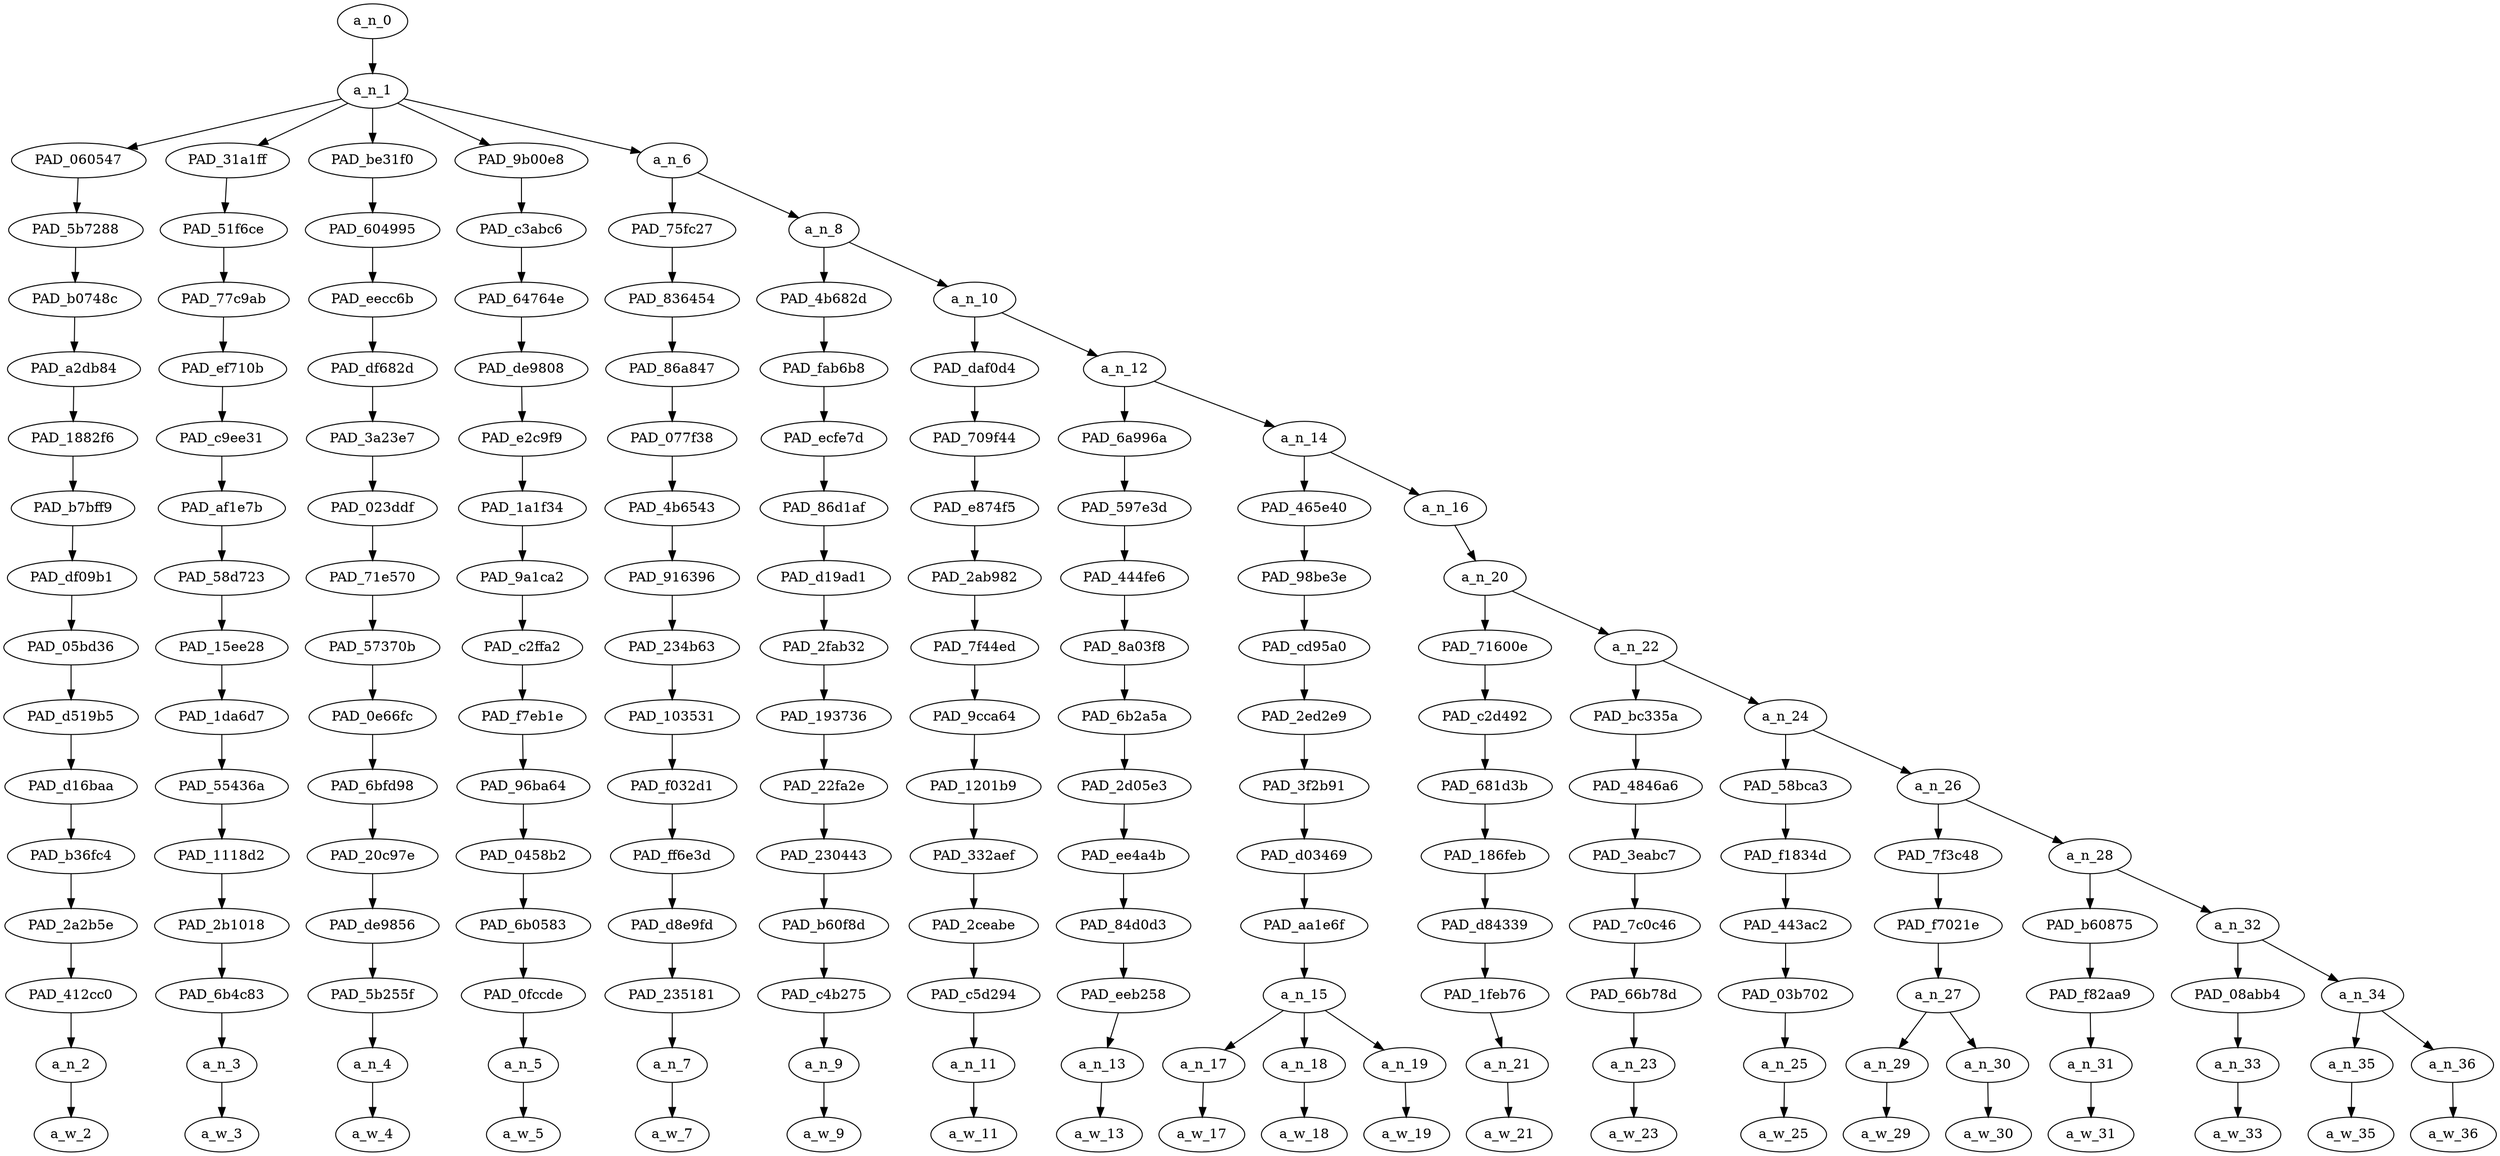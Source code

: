 strict digraph "" {
	a_n_0	[div_dir=1,
		index=0,
		level=16,
		pos="2.219287109375,16!",
		text_span="[0, 1, 2, 3, 4, 5, 6, 7, 8, 9, 10, 11, 12, 13, 14, 15, 16, 17, 18, 19]",
		value=1.00000000];
	a_n_1	[div_dir=1,
		index=0,
		level=15,
		pos="2.219287109375,15!",
		text_span="[0, 1, 2, 3, 4, 5, 6, 7, 8, 9, 10, 11, 12, 13, 14, 15, 16, 17, 18, 19]",
		value=0.99903807];
	a_n_0 -> a_n_1;
	PAD_060547	[div_dir=1,
		index=0,
		level=14,
		pos="0.0,14!",
		text_span="[0]",
		value=0.05074373];
	a_n_1 -> PAD_060547;
	PAD_31a1ff	[div_dir=1,
		index=1,
		level=14,
		pos="1.0,14!",
		text_span="[1]",
		value=0.03250442];
	a_n_1 -> PAD_31a1ff;
	PAD_be31f0	[div_dir=1,
		index=2,
		level=14,
		pos="2.0,14!",
		text_span="[2]",
		value=0.03330964];
	a_n_1 -> PAD_be31f0;
	PAD_9b00e8	[div_dir=1,
		index=3,
		level=14,
		pos="3.0,14!",
		text_span="[3]",
		value=0.03236210];
	a_n_1 -> PAD_9b00e8;
	a_n_6	[div_dir=1,
		index=4,
		level=14,
		pos="5.096435546875,14!",
		text_span="[4, 5, 6, 7, 8, 9, 10, 11, 12, 13, 14, 15, 16, 17, 18, 19]",
		value=0.84915626];
	a_n_1 -> a_n_6;
	PAD_5b7288	[div_dir=1,
		index=0,
		level=13,
		pos="0.0,13!",
		text_span="[0]",
		value=0.05074373];
	PAD_060547 -> PAD_5b7288;
	PAD_b0748c	[div_dir=1,
		index=0,
		level=12,
		pos="0.0,12!",
		text_span="[0]",
		value=0.05074373];
	PAD_5b7288 -> PAD_b0748c;
	PAD_a2db84	[div_dir=1,
		index=0,
		level=11,
		pos="0.0,11!",
		text_span="[0]",
		value=0.05074373];
	PAD_b0748c -> PAD_a2db84;
	PAD_1882f6	[div_dir=1,
		index=0,
		level=10,
		pos="0.0,10!",
		text_span="[0]",
		value=0.05074373];
	PAD_a2db84 -> PAD_1882f6;
	PAD_b7bff9	[div_dir=1,
		index=0,
		level=9,
		pos="0.0,9!",
		text_span="[0]",
		value=0.05074373];
	PAD_1882f6 -> PAD_b7bff9;
	PAD_df09b1	[div_dir=1,
		index=0,
		level=8,
		pos="0.0,8!",
		text_span="[0]",
		value=0.05074373];
	PAD_b7bff9 -> PAD_df09b1;
	PAD_05bd36	[div_dir=1,
		index=0,
		level=7,
		pos="0.0,7!",
		text_span="[0]",
		value=0.05074373];
	PAD_df09b1 -> PAD_05bd36;
	PAD_d519b5	[div_dir=1,
		index=0,
		level=6,
		pos="0.0,6!",
		text_span="[0]",
		value=0.05074373];
	PAD_05bd36 -> PAD_d519b5;
	PAD_d16baa	[div_dir=1,
		index=0,
		level=5,
		pos="0.0,5!",
		text_span="[0]",
		value=0.05074373];
	PAD_d519b5 -> PAD_d16baa;
	PAD_b36fc4	[div_dir=1,
		index=0,
		level=4,
		pos="0.0,4!",
		text_span="[0]",
		value=0.05074373];
	PAD_d16baa -> PAD_b36fc4;
	PAD_2a2b5e	[div_dir=1,
		index=0,
		level=3,
		pos="0.0,3!",
		text_span="[0]",
		value=0.05074373];
	PAD_b36fc4 -> PAD_2a2b5e;
	PAD_412cc0	[div_dir=1,
		index=0,
		level=2,
		pos="0.0,2!",
		text_span="[0]",
		value=0.05074373];
	PAD_2a2b5e -> PAD_412cc0;
	a_n_2	[div_dir=1,
		index=0,
		level=1,
		pos="0.0,1!",
		text_span="[0]",
		value=0.05074373];
	PAD_412cc0 -> a_n_2;
	a_w_2	[div_dir=0,
		index=0,
		level=0,
		pos="0,0!",
		text_span="[0]",
		value=lock];
	a_n_2 -> a_w_2;
	PAD_51f6ce	[div_dir=1,
		index=1,
		level=13,
		pos="1.0,13!",
		text_span="[1]",
		value=0.03250442];
	PAD_31a1ff -> PAD_51f6ce;
	PAD_77c9ab	[div_dir=1,
		index=1,
		level=12,
		pos="1.0,12!",
		text_span="[1]",
		value=0.03250442];
	PAD_51f6ce -> PAD_77c9ab;
	PAD_ef710b	[div_dir=1,
		index=1,
		level=11,
		pos="1.0,11!",
		text_span="[1]",
		value=0.03250442];
	PAD_77c9ab -> PAD_ef710b;
	PAD_c9ee31	[div_dir=1,
		index=1,
		level=10,
		pos="1.0,10!",
		text_span="[1]",
		value=0.03250442];
	PAD_ef710b -> PAD_c9ee31;
	PAD_af1e7b	[div_dir=1,
		index=1,
		level=9,
		pos="1.0,9!",
		text_span="[1]",
		value=0.03250442];
	PAD_c9ee31 -> PAD_af1e7b;
	PAD_58d723	[div_dir=1,
		index=1,
		level=8,
		pos="1.0,8!",
		text_span="[1]",
		value=0.03250442];
	PAD_af1e7b -> PAD_58d723;
	PAD_15ee28	[div_dir=1,
		index=1,
		level=7,
		pos="1.0,7!",
		text_span="[1]",
		value=0.03250442];
	PAD_58d723 -> PAD_15ee28;
	PAD_1da6d7	[div_dir=1,
		index=1,
		level=6,
		pos="1.0,6!",
		text_span="[1]",
		value=0.03250442];
	PAD_15ee28 -> PAD_1da6d7;
	PAD_55436a	[div_dir=1,
		index=1,
		level=5,
		pos="1.0,5!",
		text_span="[1]",
		value=0.03250442];
	PAD_1da6d7 -> PAD_55436a;
	PAD_1118d2	[div_dir=1,
		index=1,
		level=4,
		pos="1.0,4!",
		text_span="[1]",
		value=0.03250442];
	PAD_55436a -> PAD_1118d2;
	PAD_2b1018	[div_dir=1,
		index=1,
		level=3,
		pos="1.0,3!",
		text_span="[1]",
		value=0.03250442];
	PAD_1118d2 -> PAD_2b1018;
	PAD_6b4c83	[div_dir=1,
		index=1,
		level=2,
		pos="1.0,2!",
		text_span="[1]",
		value=0.03250442];
	PAD_2b1018 -> PAD_6b4c83;
	a_n_3	[div_dir=1,
		index=1,
		level=1,
		pos="1.0,1!",
		text_span="[1]",
		value=0.03250442];
	PAD_6b4c83 -> a_n_3;
	a_w_3	[div_dir=0,
		index=1,
		level=0,
		pos="1,0!",
		text_span="[1]",
		value=her];
	a_n_3 -> a_w_3;
	PAD_604995	[div_dir=1,
		index=2,
		level=13,
		pos="2.0,13!",
		text_span="[2]",
		value=0.03330964];
	PAD_be31f0 -> PAD_604995;
	PAD_eecc6b	[div_dir=1,
		index=2,
		level=12,
		pos="2.0,12!",
		text_span="[2]",
		value=0.03330964];
	PAD_604995 -> PAD_eecc6b;
	PAD_df682d	[div_dir=1,
		index=2,
		level=11,
		pos="2.0,11!",
		text_span="[2]",
		value=0.03330964];
	PAD_eecc6b -> PAD_df682d;
	PAD_3a23e7	[div_dir=1,
		index=2,
		level=10,
		pos="2.0,10!",
		text_span="[2]",
		value=0.03330964];
	PAD_df682d -> PAD_3a23e7;
	PAD_023ddf	[div_dir=1,
		index=2,
		level=9,
		pos="2.0,9!",
		text_span="[2]",
		value=0.03330964];
	PAD_3a23e7 -> PAD_023ddf;
	PAD_71e570	[div_dir=1,
		index=2,
		level=8,
		pos="2.0,8!",
		text_span="[2]",
		value=0.03330964];
	PAD_023ddf -> PAD_71e570;
	PAD_57370b	[div_dir=1,
		index=2,
		level=7,
		pos="2.0,7!",
		text_span="[2]",
		value=0.03330964];
	PAD_71e570 -> PAD_57370b;
	PAD_0e66fc	[div_dir=1,
		index=2,
		level=6,
		pos="2.0,6!",
		text_span="[2]",
		value=0.03330964];
	PAD_57370b -> PAD_0e66fc;
	PAD_6bfd98	[div_dir=1,
		index=2,
		level=5,
		pos="2.0,5!",
		text_span="[2]",
		value=0.03330964];
	PAD_0e66fc -> PAD_6bfd98;
	PAD_20c97e	[div_dir=1,
		index=2,
		level=4,
		pos="2.0,4!",
		text_span="[2]",
		value=0.03330964];
	PAD_6bfd98 -> PAD_20c97e;
	PAD_de9856	[div_dir=1,
		index=2,
		level=3,
		pos="2.0,3!",
		text_span="[2]",
		value=0.03330964];
	PAD_20c97e -> PAD_de9856;
	PAD_5b255f	[div_dir=1,
		index=2,
		level=2,
		pos="2.0,2!",
		text_span="[2]",
		value=0.03330964];
	PAD_de9856 -> PAD_5b255f;
	a_n_4	[div_dir=1,
		index=2,
		level=1,
		pos="2.0,1!",
		text_span="[2]",
		value=0.03330964];
	PAD_5b255f -> a_n_4;
	a_w_4	[div_dir=0,
		index=2,
		level=0,
		pos="2,0!",
		text_span="[2]",
		value=up];
	a_n_4 -> a_w_4;
	PAD_c3abc6	[div_dir=1,
		index=3,
		level=13,
		pos="3.0,13!",
		text_span="[3]",
		value=0.03236210];
	PAD_9b00e8 -> PAD_c3abc6;
	PAD_64764e	[div_dir=1,
		index=3,
		level=12,
		pos="3.0,12!",
		text_span="[3]",
		value=0.03236210];
	PAD_c3abc6 -> PAD_64764e;
	PAD_de9808	[div_dir=1,
		index=3,
		level=11,
		pos="3.0,11!",
		text_span="[3]",
		value=0.03236210];
	PAD_64764e -> PAD_de9808;
	PAD_e2c9f9	[div_dir=1,
		index=3,
		level=10,
		pos="3.0,10!",
		text_span="[3]",
		value=0.03236210];
	PAD_de9808 -> PAD_e2c9f9;
	PAD_1a1f34	[div_dir=1,
		index=3,
		level=9,
		pos="3.0,9!",
		text_span="[3]",
		value=0.03236210];
	PAD_e2c9f9 -> PAD_1a1f34;
	PAD_9a1ca2	[div_dir=1,
		index=3,
		level=8,
		pos="3.0,8!",
		text_span="[3]",
		value=0.03236210];
	PAD_1a1f34 -> PAD_9a1ca2;
	PAD_c2ffa2	[div_dir=1,
		index=3,
		level=7,
		pos="3.0,7!",
		text_span="[3]",
		value=0.03236210];
	PAD_9a1ca2 -> PAD_c2ffa2;
	PAD_f7eb1e	[div_dir=1,
		index=3,
		level=6,
		pos="3.0,6!",
		text_span="[3]",
		value=0.03236210];
	PAD_c2ffa2 -> PAD_f7eb1e;
	PAD_96ba64	[div_dir=1,
		index=3,
		level=5,
		pos="3.0,5!",
		text_span="[3]",
		value=0.03236210];
	PAD_f7eb1e -> PAD_96ba64;
	PAD_0458b2	[div_dir=1,
		index=3,
		level=4,
		pos="3.0,4!",
		text_span="[3]",
		value=0.03236210];
	PAD_96ba64 -> PAD_0458b2;
	PAD_6b0583	[div_dir=1,
		index=3,
		level=3,
		pos="3.0,3!",
		text_span="[3]",
		value=0.03236210];
	PAD_0458b2 -> PAD_6b0583;
	PAD_0fccde	[div_dir=1,
		index=3,
		level=2,
		pos="3.0,2!",
		text_span="[3]",
		value=0.03236210];
	PAD_6b0583 -> PAD_0fccde;
	a_n_5	[div_dir=1,
		index=3,
		level=1,
		pos="3.0,1!",
		text_span="[3]",
		value=0.03236210];
	PAD_0fccde -> a_n_5;
	a_w_5	[div_dir=0,
		index=3,
		level=0,
		pos="3,0!",
		text_span="[3]",
		value=indefinitely];
	a_n_5 -> a_w_5;
	PAD_75fc27	[div_dir=-1,
		index=4,
		level=13,
		pos="4.0,13!",
		text_span="[4]",
		value=0.02929888];
	a_n_6 -> PAD_75fc27;
	a_n_8	[div_dir=1,
		index=5,
		level=13,
		pos="6.19287109375,13!",
		text_span="[5, 6, 7, 8, 9, 10, 11, 12, 13, 14, 15, 16, 17, 18, 19]",
		value=0.81901816];
	a_n_6 -> a_n_8;
	PAD_836454	[div_dir=-1,
		index=4,
		level=12,
		pos="4.0,12!",
		text_span="[4]",
		value=0.02929888];
	PAD_75fc27 -> PAD_836454;
	PAD_86a847	[div_dir=-1,
		index=4,
		level=11,
		pos="4.0,11!",
		text_span="[4]",
		value=0.02929888];
	PAD_836454 -> PAD_86a847;
	PAD_077f38	[div_dir=-1,
		index=4,
		level=10,
		pos="4.0,10!",
		text_span="[4]",
		value=0.02929888];
	PAD_86a847 -> PAD_077f38;
	PAD_4b6543	[div_dir=-1,
		index=4,
		level=9,
		pos="4.0,9!",
		text_span="[4]",
		value=0.02929888];
	PAD_077f38 -> PAD_4b6543;
	PAD_916396	[div_dir=-1,
		index=4,
		level=8,
		pos="4.0,8!",
		text_span="[4]",
		value=0.02929888];
	PAD_4b6543 -> PAD_916396;
	PAD_234b63	[div_dir=-1,
		index=4,
		level=7,
		pos="4.0,7!",
		text_span="[4]",
		value=0.02929888];
	PAD_916396 -> PAD_234b63;
	PAD_103531	[div_dir=-1,
		index=4,
		level=6,
		pos="4.0,6!",
		text_span="[4]",
		value=0.02929888];
	PAD_234b63 -> PAD_103531;
	PAD_f032d1	[div_dir=-1,
		index=4,
		level=5,
		pos="4.0,5!",
		text_span="[4]",
		value=0.02929888];
	PAD_103531 -> PAD_f032d1;
	PAD_ff6e3d	[div_dir=-1,
		index=4,
		level=4,
		pos="4.0,4!",
		text_span="[4]",
		value=0.02929888];
	PAD_f032d1 -> PAD_ff6e3d;
	PAD_d8e9fd	[div_dir=-1,
		index=4,
		level=3,
		pos="4.0,3!",
		text_span="[4]",
		value=0.02929888];
	PAD_ff6e3d -> PAD_d8e9fd;
	PAD_235181	[div_dir=-1,
		index=4,
		level=2,
		pos="4.0,2!",
		text_span="[4]",
		value=0.02929888];
	PAD_d8e9fd -> PAD_235181;
	a_n_7	[div_dir=-1,
		index=4,
		level=1,
		pos="4.0,1!",
		text_span="[4]",
		value=0.02929888];
	PAD_235181 -> a_n_7;
	a_w_7	[div_dir=0,
		index=4,
		level=0,
		pos="4,0!",
		text_span="[4]",
		value=in];
	a_n_7 -> a_w_7;
	PAD_4b682d	[div_dir=1,
		index=5,
		level=12,
		pos="5.0,12!",
		text_span="[5]",
		value=0.05298430];
	a_n_8 -> PAD_4b682d;
	a_n_10	[div_dir=1,
		index=6,
		level=12,
		pos="7.3857421875,12!",
		text_span="[6, 7, 8, 9, 10, 11, 12, 13, 14, 15, 16, 17, 18, 19]",
		value=0.76517141];
	a_n_8 -> a_n_10;
	PAD_fab6b8	[div_dir=1,
		index=5,
		level=11,
		pos="5.0,11!",
		text_span="[5]",
		value=0.05298430];
	PAD_4b682d -> PAD_fab6b8;
	PAD_ecfe7d	[div_dir=1,
		index=5,
		level=10,
		pos="5.0,10!",
		text_span="[5]",
		value=0.05298430];
	PAD_fab6b8 -> PAD_ecfe7d;
	PAD_86d1af	[div_dir=1,
		index=5,
		level=9,
		pos="5.0,9!",
		text_span="[5]",
		value=0.05298430];
	PAD_ecfe7d -> PAD_86d1af;
	PAD_d19ad1	[div_dir=1,
		index=5,
		level=8,
		pos="5.0,8!",
		text_span="[5]",
		value=0.05298430];
	PAD_86d1af -> PAD_d19ad1;
	PAD_2fab32	[div_dir=1,
		index=5,
		level=7,
		pos="5.0,7!",
		text_span="[5]",
		value=0.05298430];
	PAD_d19ad1 -> PAD_2fab32;
	PAD_193736	[div_dir=1,
		index=5,
		level=6,
		pos="5.0,6!",
		text_span="[5]",
		value=0.05298430];
	PAD_2fab32 -> PAD_193736;
	PAD_22fa2e	[div_dir=1,
		index=5,
		level=5,
		pos="5.0,5!",
		text_span="[5]",
		value=0.05298430];
	PAD_193736 -> PAD_22fa2e;
	PAD_230443	[div_dir=1,
		index=5,
		level=4,
		pos="5.0,4!",
		text_span="[5]",
		value=0.05298430];
	PAD_22fa2e -> PAD_230443;
	PAD_b60f8d	[div_dir=1,
		index=5,
		level=3,
		pos="5.0,3!",
		text_span="[5]",
		value=0.05298430];
	PAD_230443 -> PAD_b60f8d;
	PAD_c4b275	[div_dir=1,
		index=5,
		level=2,
		pos="5.0,2!",
		text_span="[5]",
		value=0.05298430];
	PAD_b60f8d -> PAD_c4b275;
	a_n_9	[div_dir=1,
		index=5,
		level=1,
		pos="5.0,1!",
		text_span="[5]",
		value=0.05298430];
	PAD_c4b275 -> a_n_9;
	a_w_9	[div_dir=0,
		index=5,
		level=0,
		pos="5,0!",
		text_span="[5]",
		value=cells];
	a_n_9 -> a_w_9;
	PAD_daf0d4	[div_dir=1,
		index=6,
		level=11,
		pos="6.0,11!",
		text_span="[6]",
		value=0.03445240];
	a_n_10 -> PAD_daf0d4;
	a_n_12	[div_dir=1,
		index=7,
		level=11,
		pos="8.771484375,11!",
		text_span="[7, 8, 9, 10, 11, 12, 13, 14, 15, 16, 17, 18, 19]",
		value=0.72993764];
	a_n_10 -> a_n_12;
	PAD_709f44	[div_dir=1,
		index=6,
		level=10,
		pos="6.0,10!",
		text_span="[6]",
		value=0.03445240];
	PAD_daf0d4 -> PAD_709f44;
	PAD_e874f5	[div_dir=1,
		index=6,
		level=9,
		pos="6.0,9!",
		text_span="[6]",
		value=0.03445240];
	PAD_709f44 -> PAD_e874f5;
	PAD_2ab982	[div_dir=1,
		index=6,
		level=8,
		pos="6.0,8!",
		text_span="[6]",
		value=0.03445240];
	PAD_e874f5 -> PAD_2ab982;
	PAD_7f44ed	[div_dir=1,
		index=6,
		level=7,
		pos="6.0,7!",
		text_span="[6]",
		value=0.03445240];
	PAD_2ab982 -> PAD_7f44ed;
	PAD_9cca64	[div_dir=1,
		index=6,
		level=6,
		pos="6.0,6!",
		text_span="[6]",
		value=0.03445240];
	PAD_7f44ed -> PAD_9cca64;
	PAD_1201b9	[div_dir=1,
		index=6,
		level=5,
		pos="6.0,5!",
		text_span="[6]",
		value=0.03445240];
	PAD_9cca64 -> PAD_1201b9;
	PAD_332aef	[div_dir=1,
		index=6,
		level=4,
		pos="6.0,4!",
		text_span="[6]",
		value=0.03445240];
	PAD_1201b9 -> PAD_332aef;
	PAD_2ceabe	[div_dir=1,
		index=6,
		level=3,
		pos="6.0,3!",
		text_span="[6]",
		value=0.03445240];
	PAD_332aef -> PAD_2ceabe;
	PAD_c5d294	[div_dir=1,
		index=6,
		level=2,
		pos="6.0,2!",
		text_span="[6]",
		value=0.03445240];
	PAD_2ceabe -> PAD_c5d294;
	a_n_11	[div_dir=1,
		index=6,
		level=1,
		pos="6.0,1!",
		text_span="[6]",
		value=0.03445240];
	PAD_c5d294 -> a_n_11;
	a_w_11	[div_dir=0,
		index=6,
		level=0,
		pos="6,0!",
		text_span="[6]",
		value=filled];
	a_n_11 -> a_w_11;
	PAD_6a996a	[div_dir=1,
		index=7,
		level=10,
		pos="7.0,10!",
		text_span="[7]",
		value=0.02489013];
	a_n_12 -> PAD_6a996a;
	a_n_14	[div_dir=1,
		index=8,
		level=10,
		pos="10.54296875,10!",
		text_span="[8, 9, 10, 11, 12, 13, 14, 15, 16, 17, 18, 19]",
		value=0.70427478];
	a_n_12 -> a_n_14;
	PAD_597e3d	[div_dir=1,
		index=7,
		level=9,
		pos="7.0,9!",
		text_span="[7]",
		value=0.02489013];
	PAD_6a996a -> PAD_597e3d;
	PAD_444fe6	[div_dir=1,
		index=7,
		level=8,
		pos="7.0,8!",
		text_span="[7]",
		value=0.02489013];
	PAD_597e3d -> PAD_444fe6;
	PAD_8a03f8	[div_dir=1,
		index=7,
		level=7,
		pos="7.0,7!",
		text_span="[7]",
		value=0.02489013];
	PAD_444fe6 -> PAD_8a03f8;
	PAD_6b2a5a	[div_dir=1,
		index=7,
		level=6,
		pos="7.0,6!",
		text_span="[7]",
		value=0.02489013];
	PAD_8a03f8 -> PAD_6b2a5a;
	PAD_2d05e3	[div_dir=1,
		index=7,
		level=5,
		pos="7.0,5!",
		text_span="[7]",
		value=0.02489013];
	PAD_6b2a5a -> PAD_2d05e3;
	PAD_ee4a4b	[div_dir=1,
		index=7,
		level=4,
		pos="7.0,4!",
		text_span="[7]",
		value=0.02489013];
	PAD_2d05e3 -> PAD_ee4a4b;
	PAD_84d0d3	[div_dir=1,
		index=7,
		level=3,
		pos="7.0,3!",
		text_span="[7]",
		value=0.02489013];
	PAD_ee4a4b -> PAD_84d0d3;
	PAD_eeb258	[div_dir=1,
		index=7,
		level=2,
		pos="7.0,2!",
		text_span="[7]",
		value=0.02489013];
	PAD_84d0d3 -> PAD_eeb258;
	a_n_13	[div_dir=1,
		index=7,
		level=1,
		pos="7.0,1!",
		text_span="[7]",
		value=0.02489013];
	PAD_eeb258 -> a_n_13;
	a_w_13	[div_dir=0,
		index=7,
		level=0,
		pos="7,0!",
		text_span="[7]",
		value=with];
	a_n_13 -> a_w_13;
	PAD_465e40	[div_dir=1,
		index=8,
		level=9,
		pos="9.0,9!",
		text_span="[8, 9, 10]",
		value=0.45035853];
	a_n_14 -> PAD_465e40;
	a_n_16	[div_dir=1,
		index=9,
		level=9,
		pos="12.0859375,9!",
		text_span="[11, 12, 13, 14, 15, 16, 17, 18, 19]",
		value=0.25313299];
	a_n_14 -> a_n_16;
	PAD_98be3e	[div_dir=1,
		index=8,
		level=8,
		pos="9.0,8!",
		text_span="[8, 9, 10]",
		value=0.45035853];
	PAD_465e40 -> PAD_98be3e;
	PAD_cd95a0	[div_dir=1,
		index=8,
		level=7,
		pos="9.0,7!",
		text_span="[8, 9, 10]",
		value=0.45035853];
	PAD_98be3e -> PAD_cd95a0;
	PAD_2ed2e9	[div_dir=1,
		index=8,
		level=6,
		pos="9.0,6!",
		text_span="[8, 9, 10]",
		value=0.45035853];
	PAD_cd95a0 -> PAD_2ed2e9;
	PAD_3f2b91	[div_dir=1,
		index=8,
		level=5,
		pos="9.0,5!",
		text_span="[8, 9, 10]",
		value=0.45035853];
	PAD_2ed2e9 -> PAD_3f2b91;
	PAD_d03469	[div_dir=1,
		index=8,
		level=4,
		pos="9.0,4!",
		text_span="[8, 9, 10]",
		value=0.45035853];
	PAD_3f2b91 -> PAD_d03469;
	PAD_aa1e6f	[div_dir=1,
		index=8,
		level=3,
		pos="9.0,3!",
		text_span="[8, 9, 10]",
		value=0.45035853];
	PAD_d03469 -> PAD_aa1e6f;
	a_n_15	[div_dir=1,
		index=8,
		level=2,
		pos="9.0,2!",
		text_span="[8, 9, 10]",
		value=0.45035853];
	PAD_aa1e6f -> a_n_15;
	a_n_17	[div_dir=1,
		index=8,
		level=1,
		pos="8.0,1!",
		text_span="[8]",
		value=0.03146226];
	a_n_15 -> a_n_17;
	a_n_18	[div_dir=1,
		index=9,
		level=1,
		pos="9.0,1!",
		text_span="[9]",
		value=0.19897656];
	a_n_15 -> a_n_18;
	a_n_19	[div_dir=1,
		index=10,
		level=1,
		pos="10.0,1!",
		text_span="[10]",
		value=0.21888663];
	a_n_15 -> a_n_19;
	a_w_17	[div_dir=0,
		index=8,
		level=0,
		pos="8,0!",
		text_span="[8]",
		value=the];
	a_n_17 -> a_w_17;
	a_w_18	[div_dir=0,
		index=9,
		level=0,
		pos="9,0!",
		text_span="[9]",
		value=mudslime];
	a_n_18 -> a_w_18;
	a_w_19	[div_dir=0,
		index=10,
		level=0,
		pos="10,0!",
		text_span="[10]",
		value=rapefugees];
	a_n_19 -> a_w_19;
	a_n_20	[div_dir=1,
		index=9,
		level=8,
		pos="12.0859375,8!",
		text_span="[11, 12, 13, 14, 15, 16, 17, 18, 19]",
		value=0.25304478];
	a_n_16 -> a_n_20;
	PAD_71600e	[div_dir=-1,
		index=9,
		level=7,
		pos="11.0,7!",
		text_span="[11]",
		value=0.02542577];
	a_n_20 -> PAD_71600e;
	a_n_22	[div_dir=1,
		index=10,
		level=7,
		pos="13.171875,7!",
		text_span="[12, 13, 14, 15, 16, 17, 18, 19]",
		value=0.22753080];
	a_n_20 -> a_n_22;
	PAD_c2d492	[div_dir=-1,
		index=9,
		level=6,
		pos="11.0,6!",
		text_span="[11]",
		value=0.02542577];
	PAD_71600e -> PAD_c2d492;
	PAD_681d3b	[div_dir=-1,
		index=9,
		level=5,
		pos="11.0,5!",
		text_span="[11]",
		value=0.02542577];
	PAD_c2d492 -> PAD_681d3b;
	PAD_186feb	[div_dir=-1,
		index=9,
		level=4,
		pos="11.0,4!",
		text_span="[11]",
		value=0.02542577];
	PAD_681d3b -> PAD_186feb;
	PAD_d84339	[div_dir=-1,
		index=9,
		level=3,
		pos="11.0,3!",
		text_span="[11]",
		value=0.02542577];
	PAD_186feb -> PAD_d84339;
	PAD_1feb76	[div_dir=-1,
		index=9,
		level=2,
		pos="11.0,2!",
		text_span="[11]",
		value=0.02542577];
	PAD_d84339 -> PAD_1feb76;
	a_n_21	[div_dir=-1,
		index=11,
		level=1,
		pos="11.0,1!",
		text_span="[11]",
		value=0.02542577];
	PAD_1feb76 -> a_n_21;
	a_w_21	[div_dir=0,
		index=11,
		level=0,
		pos="11,0!",
		text_span="[11]",
		value=she];
	a_n_21 -> a_w_21;
	PAD_bc335a	[div_dir=-1,
		index=10,
		level=6,
		pos="12.0,6!",
		text_span="[12]",
		value=0.02761499];
	a_n_22 -> PAD_bc335a;
	a_n_24	[div_dir=1,
		index=11,
		level=6,
		pos="14.34375,6!",
		text_span="[13, 14, 15, 16, 17, 18, 19]",
		value=0.19980463];
	a_n_22 -> a_n_24;
	PAD_4846a6	[div_dir=-1,
		index=10,
		level=5,
		pos="12.0,5!",
		text_span="[12]",
		value=0.02761499];
	PAD_bc335a -> PAD_4846a6;
	PAD_3eabc7	[div_dir=-1,
		index=10,
		level=4,
		pos="12.0,4!",
		text_span="[12]",
		value=0.02761499];
	PAD_4846a6 -> PAD_3eabc7;
	PAD_7c0c46	[div_dir=-1,
		index=10,
		level=3,
		pos="12.0,3!",
		text_span="[12]",
		value=0.02761499];
	PAD_3eabc7 -> PAD_7c0c46;
	PAD_66b78d	[div_dir=-1,
		index=10,
		level=2,
		pos="12.0,2!",
		text_span="[12]",
		value=0.02761499];
	PAD_7c0c46 -> PAD_66b78d;
	a_n_23	[div_dir=-1,
		index=12,
		level=1,
		pos="12.0,1!",
		text_span="[12]",
		value=0.02761499];
	PAD_66b78d -> a_n_23;
	a_w_23	[div_dir=0,
		index=12,
		level=0,
		pos="12,0!",
		text_span="[12]",
		value=is];
	a_n_23 -> a_w_23;
	PAD_58bca3	[div_dir=1,
		index=11,
		level=5,
		pos="13.0,5!",
		text_span="[13]",
		value=0.03177338];
	a_n_24 -> PAD_58bca3;
	a_n_26	[div_dir=1,
		index=12,
		level=5,
		pos="15.6875,5!",
		text_span="[14, 15, 16, 17, 18, 19]",
		value=0.16789003];
	a_n_24 -> a_n_26;
	PAD_f1834d	[div_dir=1,
		index=11,
		level=4,
		pos="13.0,4!",
		text_span="[13]",
		value=0.03177338];
	PAD_58bca3 -> PAD_f1834d;
	PAD_443ac2	[div_dir=1,
		index=11,
		level=3,
		pos="13.0,3!",
		text_span="[13]",
		value=0.03177338];
	PAD_f1834d -> PAD_443ac2;
	PAD_03b702	[div_dir=1,
		index=11,
		level=2,
		pos="13.0,2!",
		text_span="[13]",
		value=0.03177338];
	PAD_443ac2 -> PAD_03b702;
	a_n_25	[div_dir=1,
		index=13,
		level=1,
		pos="13.0,1!",
		text_span="[13]",
		value=0.03177338];
	PAD_03b702 -> a_n_25;
	a_w_25	[div_dir=0,
		index=13,
		level=0,
		pos="13,0!",
		text_span="[13]",
		value=demanding];
	a_n_25 -> a_w_25;
	PAD_7f3c48	[div_dir=-1,
		index=12,
		level=4,
		pos="14.5,4!",
		text_span="[14, 15]",
		value=0.05677498];
	a_n_26 -> PAD_7f3c48;
	a_n_28	[div_dir=1,
		index=13,
		level=4,
		pos="16.875,4!",
		text_span="[16, 17, 18, 19]",
		value=0.11101796];
	a_n_26 -> a_n_28;
	PAD_f7021e	[div_dir=-1,
		index=12,
		level=3,
		pos="14.5,3!",
		text_span="[14, 15]",
		value=0.05677498];
	PAD_7f3c48 -> PAD_f7021e;
	a_n_27	[div_dir=-1,
		index=12,
		level=2,
		pos="14.5,2!",
		text_span="[14, 15]",
		value=0.05677498];
	PAD_f7021e -> a_n_27;
	a_n_29	[div_dir=-1,
		index=14,
		level=1,
		pos="14.0,1!",
		text_span="[14]",
		value=0.02587161];
	a_n_27 -> a_n_29;
	a_n_30	[div_dir=1,
		index=15,
		level=1,
		pos="15.0,1!",
		text_span="[15]",
		value=0.03084092];
	a_n_27 -> a_n_30;
	a_w_29	[div_dir=0,
		index=14,
		level=0,
		pos="14,0!",
		text_span="[14]",
		value=her1];
	a_n_29 -> a_w_29;
	a_w_30	[div_dir=0,
		index=15,
		level=0,
		pos="15,0!",
		text_span="[15]",
		value=father];
	a_n_30 -> a_w_30;
	PAD_b60875	[div_dir=-1,
		index=13,
		level=3,
		pos="16.0,3!",
		text_span="[16]",
		value=0.03010095];
	a_n_28 -> PAD_b60875;
	a_n_32	[div_dir=1,
		index=14,
		level=3,
		pos="17.75,3!",
		text_span="[17, 18, 19]",
		value=0.08075633];
	a_n_28 -> a_n_32;
	PAD_f82aa9	[div_dir=-1,
		index=13,
		level=2,
		pos="16.0,2!",
		text_span="[16]",
		value=0.03010095];
	PAD_b60875 -> PAD_f82aa9;
	a_n_31	[div_dir=-1,
		index=16,
		level=1,
		pos="16.0,1!",
		text_span="[16]",
		value=0.03010095];
	PAD_f82aa9 -> a_n_31;
	a_w_31	[div_dir=0,
		index=16,
		level=0,
		pos="16,0!",
		text_span="[16]",
		value=import];
	a_n_31 -> a_w_31;
	PAD_08abb4	[div_dir=-1,
		index=14,
		level=2,
		pos="17.0,2!",
		text_span="[17]",
		value=0.02046121];
	a_n_32 -> PAD_08abb4;
	a_n_34	[div_dir=1,
		index=15,
		level=2,
		pos="18.5,2!",
		text_span="[18, 19]",
		value=0.06010103];
	a_n_32 -> a_n_34;
	a_n_33	[div_dir=-1,
		index=17,
		level=1,
		pos="17.0,1!",
		text_span="[17]",
		value=0.02046121];
	PAD_08abb4 -> a_n_33;
	a_w_33	[div_dir=0,
		index=17,
		level=0,
		pos="17,0!",
		text_span="[17]",
		value=to];
	a_n_33 -> a_w_33;
	a_n_35	[div_dir=1,
		index=18,
		level=1,
		pos="18.0,1!",
		text_span="[18]",
		value=0.02281456];
	a_n_34 -> a_n_35;
	a_n_36	[div_dir=1,
		index=19,
		level=1,
		pos="19.0,1!",
		text_span="[19]",
		value=0.03704446];
	a_n_34 -> a_n_36;
	a_w_35	[div_dir=0,
		index=18,
		level=0,
		pos="18,0!",
		text_span="[18]",
		value=the1];
	a_n_35 -> a_w_35;
	a_w_36	[div_dir=0,
		index=19,
		level=0,
		pos="19,0!",
		text_span="[19]",
		value=us];
	a_n_36 -> a_w_36;
}
